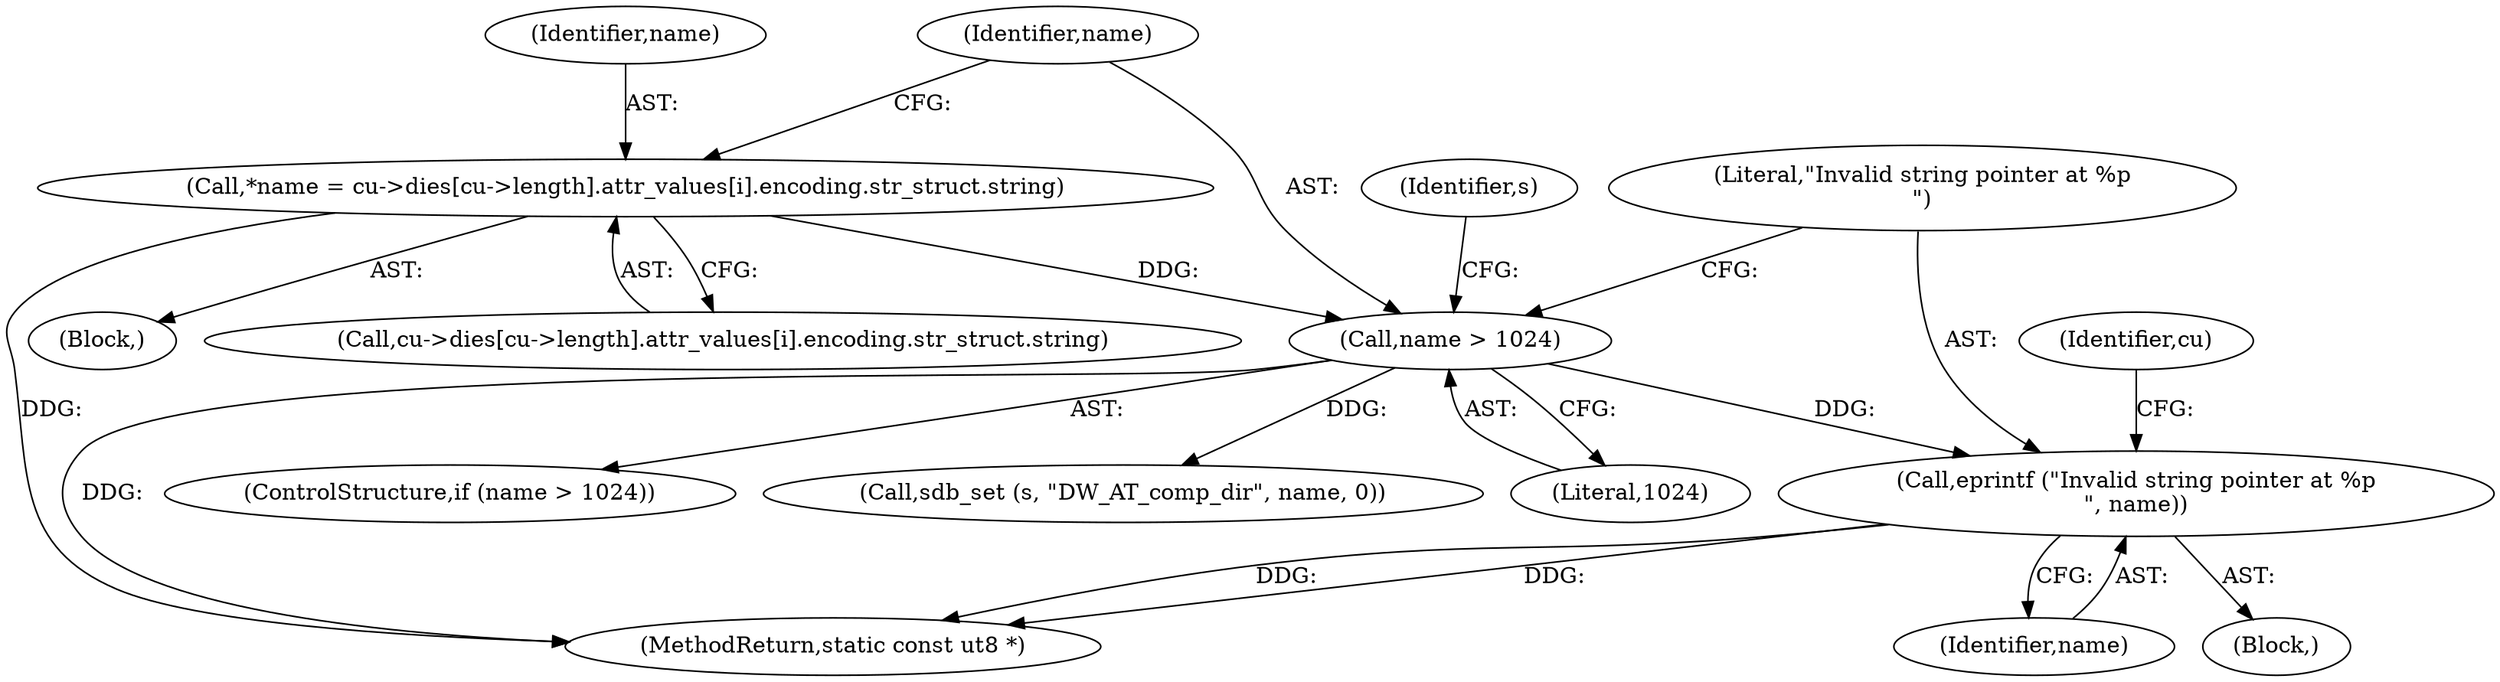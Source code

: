 digraph "0_radare2_bd1bab05083d80464fea854bf4b5c49aaf1b8401@pointer" {
"1000447" [label="(Call,eprintf (\"Invalid string pointer at %p\n\", name))"];
"1000436" [label="(Call,name > 1024)"];
"1000416" [label="(Call,*name = cu->dies[cu->length].attr_values[i].encoding.str_struct.string)"];
"1000441" [label="(Identifier,s)"];
"1000416" [label="(Call,*name = cu->dies[cu->length].attr_values[i].encoding.str_struct.string)"];
"1000414" [label="(Block,)"];
"1000446" [label="(Block,)"];
"1000449" [label="(Identifier,name)"];
"1000437" [label="(Identifier,name)"];
"1000440" [label="(Call,sdb_set (s, \"DW_AT_comp_dir\", name, 0))"];
"1000438" [label="(Literal,1024)"];
"1000418" [label="(Call,cu->dies[cu->length].attr_values[i].encoding.str_struct.string)"];
"1000466" [label="(MethodReturn,static const ut8 *)"];
"1000454" [label="(Identifier,cu)"];
"1000417" [label="(Identifier,name)"];
"1000435" [label="(ControlStructure,if (name > 1024))"];
"1000436" [label="(Call,name > 1024)"];
"1000447" [label="(Call,eprintf (\"Invalid string pointer at %p\n\", name))"];
"1000448" [label="(Literal,\"Invalid string pointer at %p\n\")"];
"1000447" -> "1000446"  [label="AST: "];
"1000447" -> "1000449"  [label="CFG: "];
"1000448" -> "1000447"  [label="AST: "];
"1000449" -> "1000447"  [label="AST: "];
"1000454" -> "1000447"  [label="CFG: "];
"1000447" -> "1000466"  [label="DDG: "];
"1000447" -> "1000466"  [label="DDG: "];
"1000436" -> "1000447"  [label="DDG: "];
"1000436" -> "1000435"  [label="AST: "];
"1000436" -> "1000438"  [label="CFG: "];
"1000437" -> "1000436"  [label="AST: "];
"1000438" -> "1000436"  [label="AST: "];
"1000441" -> "1000436"  [label="CFG: "];
"1000448" -> "1000436"  [label="CFG: "];
"1000436" -> "1000466"  [label="DDG: "];
"1000416" -> "1000436"  [label="DDG: "];
"1000436" -> "1000440"  [label="DDG: "];
"1000416" -> "1000414"  [label="AST: "];
"1000416" -> "1000418"  [label="CFG: "];
"1000417" -> "1000416"  [label="AST: "];
"1000418" -> "1000416"  [label="AST: "];
"1000437" -> "1000416"  [label="CFG: "];
"1000416" -> "1000466"  [label="DDG: "];
}
